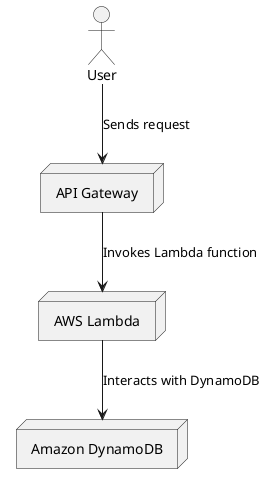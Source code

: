 @startuml

actor User

node "API Gateway" as APIGateway {
  User --> APIGateway : Sends request
}

node "AWS Lambda" as Lambda {
  APIGateway -down-> Lambda : Invokes Lambda function
}

node "Amazon DynamoDB" as DynamoDB {
  Lambda --> DynamoDB : Interacts with DynamoDB
}

@enduml
